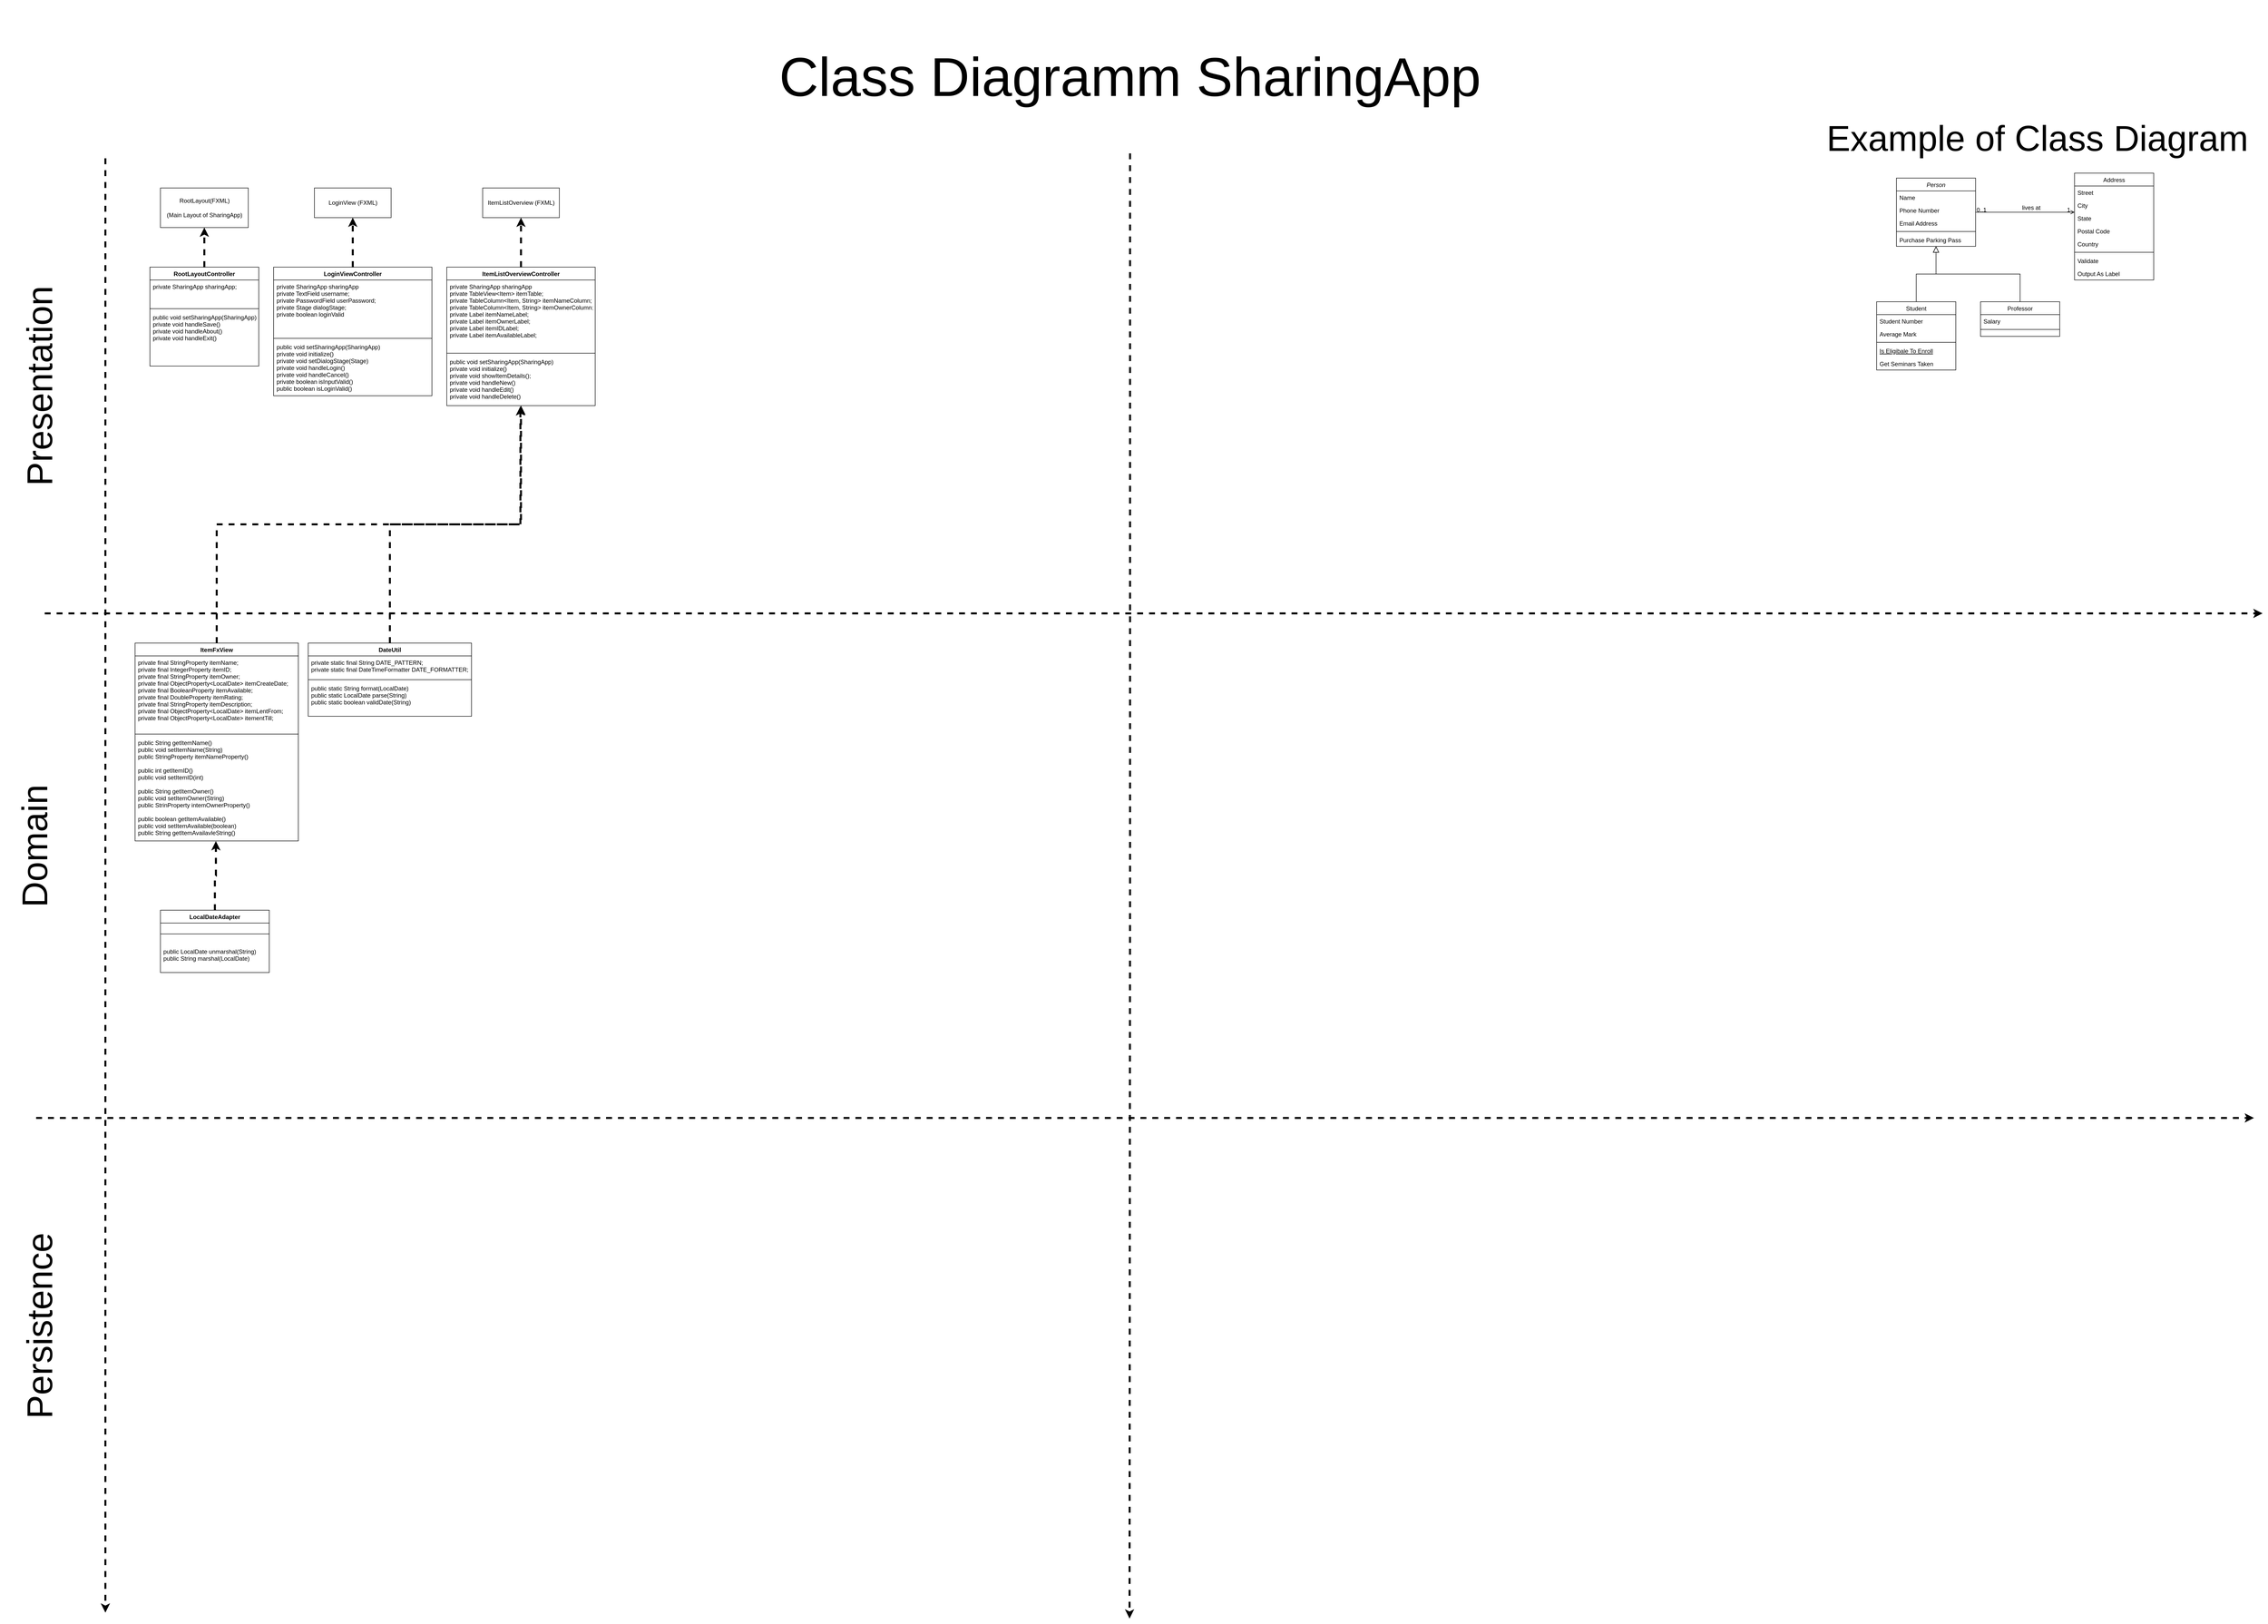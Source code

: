 <mxfile version="13.10.9" type="github">
  <diagram id="C5RBs43oDa-KdzZeNtuy" name="Page-1">
    <mxGraphModel dx="2031" dy="1261" grid="1" gridSize="10" guides="1" tooltips="1" connect="1" arrows="1" fold="1" page="1" pageScale="1" pageWidth="4681" pageHeight="3300" math="0" shadow="0">
      <root>
        <mxCell id="WIyWlLk6GJQsqaUBKTNV-0" />
        <mxCell id="WIyWlLk6GJQsqaUBKTNV-1" parent="WIyWlLk6GJQsqaUBKTNV-0" />
        <mxCell id="zkfFHV4jXpPFQw0GAbJ--0" value="Person" style="swimlane;fontStyle=2;align=center;verticalAlign=top;childLayout=stackLayout;horizontal=1;startSize=26;horizontalStack=0;resizeParent=1;resizeLast=0;collapsible=1;marginBottom=0;rounded=0;shadow=0;strokeWidth=1;" parent="WIyWlLk6GJQsqaUBKTNV-1" vertex="1">
          <mxGeometry x="3890" y="360" width="160" height="138" as="geometry">
            <mxRectangle x="230" y="140" width="160" height="26" as="alternateBounds" />
          </mxGeometry>
        </mxCell>
        <mxCell id="zkfFHV4jXpPFQw0GAbJ--1" value="Name" style="text;align=left;verticalAlign=top;spacingLeft=4;spacingRight=4;overflow=hidden;rotatable=0;points=[[0,0.5],[1,0.5]];portConstraint=eastwest;" parent="zkfFHV4jXpPFQw0GAbJ--0" vertex="1">
          <mxGeometry y="26" width="160" height="26" as="geometry" />
        </mxCell>
        <mxCell id="zkfFHV4jXpPFQw0GAbJ--2" value="Phone Number" style="text;align=left;verticalAlign=top;spacingLeft=4;spacingRight=4;overflow=hidden;rotatable=0;points=[[0,0.5],[1,0.5]];portConstraint=eastwest;rounded=0;shadow=0;html=0;" parent="zkfFHV4jXpPFQw0GAbJ--0" vertex="1">
          <mxGeometry y="52" width="160" height="26" as="geometry" />
        </mxCell>
        <mxCell id="zkfFHV4jXpPFQw0GAbJ--3" value="Email Address" style="text;align=left;verticalAlign=top;spacingLeft=4;spacingRight=4;overflow=hidden;rotatable=0;points=[[0,0.5],[1,0.5]];portConstraint=eastwest;rounded=0;shadow=0;html=0;" parent="zkfFHV4jXpPFQw0GAbJ--0" vertex="1">
          <mxGeometry y="78" width="160" height="26" as="geometry" />
        </mxCell>
        <mxCell id="zkfFHV4jXpPFQw0GAbJ--4" value="" style="line;html=1;strokeWidth=1;align=left;verticalAlign=middle;spacingTop=-1;spacingLeft=3;spacingRight=3;rotatable=0;labelPosition=right;points=[];portConstraint=eastwest;" parent="zkfFHV4jXpPFQw0GAbJ--0" vertex="1">
          <mxGeometry y="104" width="160" height="8" as="geometry" />
        </mxCell>
        <mxCell id="zkfFHV4jXpPFQw0GAbJ--5" value="Purchase Parking Pass" style="text;align=left;verticalAlign=top;spacingLeft=4;spacingRight=4;overflow=hidden;rotatable=0;points=[[0,0.5],[1,0.5]];portConstraint=eastwest;" parent="zkfFHV4jXpPFQw0GAbJ--0" vertex="1">
          <mxGeometry y="112" width="160" height="26" as="geometry" />
        </mxCell>
        <mxCell id="zkfFHV4jXpPFQw0GAbJ--6" value="Student" style="swimlane;fontStyle=0;align=center;verticalAlign=top;childLayout=stackLayout;horizontal=1;startSize=26;horizontalStack=0;resizeParent=1;resizeLast=0;collapsible=1;marginBottom=0;rounded=0;shadow=0;strokeWidth=1;" parent="WIyWlLk6GJQsqaUBKTNV-1" vertex="1">
          <mxGeometry x="3850" y="610" width="160" height="138" as="geometry">
            <mxRectangle x="130" y="380" width="160" height="26" as="alternateBounds" />
          </mxGeometry>
        </mxCell>
        <mxCell id="zkfFHV4jXpPFQw0GAbJ--7" value="Student Number" style="text;align=left;verticalAlign=top;spacingLeft=4;spacingRight=4;overflow=hidden;rotatable=0;points=[[0,0.5],[1,0.5]];portConstraint=eastwest;" parent="zkfFHV4jXpPFQw0GAbJ--6" vertex="1">
          <mxGeometry y="26" width="160" height="26" as="geometry" />
        </mxCell>
        <mxCell id="zkfFHV4jXpPFQw0GAbJ--8" value="Average Mark" style="text;align=left;verticalAlign=top;spacingLeft=4;spacingRight=4;overflow=hidden;rotatable=0;points=[[0,0.5],[1,0.5]];portConstraint=eastwest;rounded=0;shadow=0;html=0;" parent="zkfFHV4jXpPFQw0GAbJ--6" vertex="1">
          <mxGeometry y="52" width="160" height="26" as="geometry" />
        </mxCell>
        <mxCell id="zkfFHV4jXpPFQw0GAbJ--9" value="" style="line;html=1;strokeWidth=1;align=left;verticalAlign=middle;spacingTop=-1;spacingLeft=3;spacingRight=3;rotatable=0;labelPosition=right;points=[];portConstraint=eastwest;" parent="zkfFHV4jXpPFQw0GAbJ--6" vertex="1">
          <mxGeometry y="78" width="160" height="8" as="geometry" />
        </mxCell>
        <mxCell id="zkfFHV4jXpPFQw0GAbJ--10" value="Is Eligibale To Enroll" style="text;align=left;verticalAlign=top;spacingLeft=4;spacingRight=4;overflow=hidden;rotatable=0;points=[[0,0.5],[1,0.5]];portConstraint=eastwest;fontStyle=4" parent="zkfFHV4jXpPFQw0GAbJ--6" vertex="1">
          <mxGeometry y="86" width="160" height="26" as="geometry" />
        </mxCell>
        <mxCell id="zkfFHV4jXpPFQw0GAbJ--11" value="Get Seminars Taken" style="text;align=left;verticalAlign=top;spacingLeft=4;spacingRight=4;overflow=hidden;rotatable=0;points=[[0,0.5],[1,0.5]];portConstraint=eastwest;" parent="zkfFHV4jXpPFQw0GAbJ--6" vertex="1">
          <mxGeometry y="112" width="160" height="26" as="geometry" />
        </mxCell>
        <mxCell id="zkfFHV4jXpPFQw0GAbJ--12" value="" style="endArrow=block;endSize=10;endFill=0;shadow=0;strokeWidth=1;rounded=0;edgeStyle=elbowEdgeStyle;elbow=vertical;" parent="WIyWlLk6GJQsqaUBKTNV-1" source="zkfFHV4jXpPFQw0GAbJ--6" target="zkfFHV4jXpPFQw0GAbJ--0" edge="1">
          <mxGeometry width="160" relative="1" as="geometry">
            <mxPoint x="2340" y="153" as="sourcePoint" />
            <mxPoint x="2340" y="153" as="targetPoint" />
          </mxGeometry>
        </mxCell>
        <mxCell id="zkfFHV4jXpPFQw0GAbJ--13" value="Professor" style="swimlane;fontStyle=0;align=center;verticalAlign=top;childLayout=stackLayout;horizontal=1;startSize=26;horizontalStack=0;resizeParent=1;resizeLast=0;collapsible=1;marginBottom=0;rounded=0;shadow=0;strokeWidth=1;" parent="WIyWlLk6GJQsqaUBKTNV-1" vertex="1">
          <mxGeometry x="4060" y="610" width="160" height="70" as="geometry">
            <mxRectangle x="340" y="380" width="170" height="26" as="alternateBounds" />
          </mxGeometry>
        </mxCell>
        <mxCell id="zkfFHV4jXpPFQw0GAbJ--14" value="Salary" style="text;align=left;verticalAlign=top;spacingLeft=4;spacingRight=4;overflow=hidden;rotatable=0;points=[[0,0.5],[1,0.5]];portConstraint=eastwest;" parent="zkfFHV4jXpPFQw0GAbJ--13" vertex="1">
          <mxGeometry y="26" width="160" height="26" as="geometry" />
        </mxCell>
        <mxCell id="zkfFHV4jXpPFQw0GAbJ--15" value="" style="line;html=1;strokeWidth=1;align=left;verticalAlign=middle;spacingTop=-1;spacingLeft=3;spacingRight=3;rotatable=0;labelPosition=right;points=[];portConstraint=eastwest;" parent="zkfFHV4jXpPFQw0GAbJ--13" vertex="1">
          <mxGeometry y="52" width="160" height="8" as="geometry" />
        </mxCell>
        <mxCell id="zkfFHV4jXpPFQw0GAbJ--16" value="" style="endArrow=block;endSize=10;endFill=0;shadow=0;strokeWidth=1;rounded=0;edgeStyle=elbowEdgeStyle;elbow=vertical;" parent="WIyWlLk6GJQsqaUBKTNV-1" source="zkfFHV4jXpPFQw0GAbJ--13" target="zkfFHV4jXpPFQw0GAbJ--0" edge="1">
          <mxGeometry width="160" relative="1" as="geometry">
            <mxPoint x="2350" y="323" as="sourcePoint" />
            <mxPoint x="2450" y="221" as="targetPoint" />
          </mxGeometry>
        </mxCell>
        <mxCell id="zkfFHV4jXpPFQw0GAbJ--17" value="Address" style="swimlane;fontStyle=0;align=center;verticalAlign=top;childLayout=stackLayout;horizontal=1;startSize=26;horizontalStack=0;resizeParent=1;resizeLast=0;collapsible=1;marginBottom=0;rounded=0;shadow=0;strokeWidth=1;" parent="WIyWlLk6GJQsqaUBKTNV-1" vertex="1">
          <mxGeometry x="4250" y="350" width="160" height="216" as="geometry">
            <mxRectangle x="550" y="140" width="160" height="26" as="alternateBounds" />
          </mxGeometry>
        </mxCell>
        <mxCell id="zkfFHV4jXpPFQw0GAbJ--18" value="Street" style="text;align=left;verticalAlign=top;spacingLeft=4;spacingRight=4;overflow=hidden;rotatable=0;points=[[0,0.5],[1,0.5]];portConstraint=eastwest;" parent="zkfFHV4jXpPFQw0GAbJ--17" vertex="1">
          <mxGeometry y="26" width="160" height="26" as="geometry" />
        </mxCell>
        <mxCell id="zkfFHV4jXpPFQw0GAbJ--19" value="City" style="text;align=left;verticalAlign=top;spacingLeft=4;spacingRight=4;overflow=hidden;rotatable=0;points=[[0,0.5],[1,0.5]];portConstraint=eastwest;rounded=0;shadow=0;html=0;" parent="zkfFHV4jXpPFQw0GAbJ--17" vertex="1">
          <mxGeometry y="52" width="160" height="26" as="geometry" />
        </mxCell>
        <mxCell id="zkfFHV4jXpPFQw0GAbJ--20" value="State" style="text;align=left;verticalAlign=top;spacingLeft=4;spacingRight=4;overflow=hidden;rotatable=0;points=[[0,0.5],[1,0.5]];portConstraint=eastwest;rounded=0;shadow=0;html=0;" parent="zkfFHV4jXpPFQw0GAbJ--17" vertex="1">
          <mxGeometry y="78" width="160" height="26" as="geometry" />
        </mxCell>
        <mxCell id="zkfFHV4jXpPFQw0GAbJ--21" value="Postal Code" style="text;align=left;verticalAlign=top;spacingLeft=4;spacingRight=4;overflow=hidden;rotatable=0;points=[[0,0.5],[1,0.5]];portConstraint=eastwest;rounded=0;shadow=0;html=0;" parent="zkfFHV4jXpPFQw0GAbJ--17" vertex="1">
          <mxGeometry y="104" width="160" height="26" as="geometry" />
        </mxCell>
        <mxCell id="zkfFHV4jXpPFQw0GAbJ--22" value="Country" style="text;align=left;verticalAlign=top;spacingLeft=4;spacingRight=4;overflow=hidden;rotatable=0;points=[[0,0.5],[1,0.5]];portConstraint=eastwest;rounded=0;shadow=0;html=0;" parent="zkfFHV4jXpPFQw0GAbJ--17" vertex="1">
          <mxGeometry y="130" width="160" height="26" as="geometry" />
        </mxCell>
        <mxCell id="zkfFHV4jXpPFQw0GAbJ--23" value="" style="line;html=1;strokeWidth=1;align=left;verticalAlign=middle;spacingTop=-1;spacingLeft=3;spacingRight=3;rotatable=0;labelPosition=right;points=[];portConstraint=eastwest;" parent="zkfFHV4jXpPFQw0GAbJ--17" vertex="1">
          <mxGeometry y="156" width="160" height="8" as="geometry" />
        </mxCell>
        <mxCell id="zkfFHV4jXpPFQw0GAbJ--24" value="Validate" style="text;align=left;verticalAlign=top;spacingLeft=4;spacingRight=4;overflow=hidden;rotatable=0;points=[[0,0.5],[1,0.5]];portConstraint=eastwest;" parent="zkfFHV4jXpPFQw0GAbJ--17" vertex="1">
          <mxGeometry y="164" width="160" height="26" as="geometry" />
        </mxCell>
        <mxCell id="zkfFHV4jXpPFQw0GAbJ--25" value="Output As Label" style="text;align=left;verticalAlign=top;spacingLeft=4;spacingRight=4;overflow=hidden;rotatable=0;points=[[0,0.5],[1,0.5]];portConstraint=eastwest;" parent="zkfFHV4jXpPFQw0GAbJ--17" vertex="1">
          <mxGeometry y="190" width="160" height="26" as="geometry" />
        </mxCell>
        <mxCell id="zkfFHV4jXpPFQw0GAbJ--26" value="" style="endArrow=open;shadow=0;strokeWidth=1;rounded=0;endFill=1;edgeStyle=elbowEdgeStyle;elbow=vertical;" parent="WIyWlLk6GJQsqaUBKTNV-1" source="zkfFHV4jXpPFQw0GAbJ--0" target="zkfFHV4jXpPFQw0GAbJ--17" edge="1">
          <mxGeometry x="0.5" y="41" relative="1" as="geometry">
            <mxPoint x="2520" y="142" as="sourcePoint" />
            <mxPoint x="2680" y="142" as="targetPoint" />
            <mxPoint x="-40" y="32" as="offset" />
          </mxGeometry>
        </mxCell>
        <mxCell id="zkfFHV4jXpPFQw0GAbJ--27" value="0..1" style="resizable=0;align=left;verticalAlign=bottom;labelBackgroundColor=none;fontSize=12;" parent="zkfFHV4jXpPFQw0GAbJ--26" connectable="0" vertex="1">
          <mxGeometry x="-1" relative="1" as="geometry">
            <mxPoint y="4" as="offset" />
          </mxGeometry>
        </mxCell>
        <mxCell id="zkfFHV4jXpPFQw0GAbJ--28" value="1" style="resizable=0;align=right;verticalAlign=bottom;labelBackgroundColor=none;fontSize=12;" parent="zkfFHV4jXpPFQw0GAbJ--26" connectable="0" vertex="1">
          <mxGeometry x="1" relative="1" as="geometry">
            <mxPoint x="-7" y="4" as="offset" />
          </mxGeometry>
        </mxCell>
        <mxCell id="zkfFHV4jXpPFQw0GAbJ--29" value="lives at" style="text;html=1;resizable=0;points=[];;align=center;verticalAlign=middle;labelBackgroundColor=none;rounded=0;shadow=0;strokeWidth=1;fontSize=12;" parent="zkfFHV4jXpPFQw0GAbJ--26" vertex="1" connectable="0">
          <mxGeometry x="0.5" y="49" relative="1" as="geometry">
            <mxPoint x="-38" y="40" as="offset" />
          </mxGeometry>
        </mxCell>
        <mxCell id="n5gccMW1pTss9SRz3Ln8-4" style="edgeStyle=orthogonalEdgeStyle;rounded=0;orthogonalLoop=1;jettySize=auto;html=1;exitX=0.5;exitY=1;exitDx=0;exitDy=0;dashed=1;strokeWidth=4;" parent="WIyWlLk6GJQsqaUBKTNV-1" source="n5gccMW1pTss9SRz3Ln8-2" edge="1">
          <mxGeometry relative="1" as="geometry">
            <mxPoint x="2340" y="3272" as="targetPoint" />
          </mxGeometry>
        </mxCell>
        <mxCell id="n5gccMW1pTss9SRz3Ln8-2" value="&lt;font style=&quot;font-size: 110px&quot;&gt;Class Diagramm SharingApp&lt;/font&gt;" style="text;html=1;strokeColor=none;fillColor=none;align=center;verticalAlign=middle;whiteSpace=wrap;rounded=0;" parent="WIyWlLk6GJQsqaUBKTNV-1" vertex="1">
          <mxGeometry x="1531" width="1620" height="310" as="geometry" />
        </mxCell>
        <mxCell id="n5gccMW1pTss9SRz3Ln8-5" style="edgeStyle=orthogonalEdgeStyle;rounded=0;orthogonalLoop=1;jettySize=auto;html=1;dashed=1;strokeWidth=4;" parent="WIyWlLk6GJQsqaUBKTNV-1" edge="1">
          <mxGeometry relative="1" as="geometry">
            <mxPoint x="270" y="3260" as="targetPoint" />
            <mxPoint x="270" y="320" as="sourcePoint" />
          </mxGeometry>
        </mxCell>
        <mxCell id="n5gccMW1pTss9SRz3Ln8-6" value="&lt;div style=&quot;font-size: 72px&quot;&gt;&lt;font style=&quot;font-size: 72px&quot;&gt;Presentation&lt;/font&gt;&lt;/div&gt;" style="text;html=1;strokeColor=none;fillColor=none;align=center;verticalAlign=middle;whiteSpace=wrap;rounded=0;rotation=-90;" parent="WIyWlLk6GJQsqaUBKTNV-1" vertex="1">
          <mxGeometry x="-190" y="710" width="655" height="140" as="geometry" />
        </mxCell>
        <mxCell id="n5gccMW1pTss9SRz3Ln8-7" value="&lt;font style=&quot;font-size: 72px&quot;&gt;Domain&lt;/font&gt;" style="text;html=1;strokeColor=none;fillColor=none;align=center;verticalAlign=middle;whiteSpace=wrap;rounded=0;rotation=-90;" parent="WIyWlLk6GJQsqaUBKTNV-1" vertex="1">
          <mxGeometry x="-200" y="1640" width="655" height="140" as="geometry" />
        </mxCell>
        <mxCell id="n5gccMW1pTss9SRz3Ln8-8" value="&lt;font style=&quot;font-size: 72px&quot;&gt;Persistence&lt;/font&gt;" style="text;html=1;strokeColor=none;fillColor=none;align=center;verticalAlign=middle;whiteSpace=wrap;rounded=0;rotation=-90;" parent="WIyWlLk6GJQsqaUBKTNV-1" vertex="1">
          <mxGeometry x="-190" y="2610" width="655" height="140" as="geometry" />
        </mxCell>
        <mxCell id="n5gccMW1pTss9SRz3Ln8-10" style="edgeStyle=orthogonalEdgeStyle;rounded=0;orthogonalLoop=1;jettySize=auto;html=1;exitX=0.5;exitY=1;exitDx=0;exitDy=0;dashed=1;strokeWidth=4;" parent="WIyWlLk6GJQsqaUBKTNV-1" edge="1">
          <mxGeometry relative="1" as="geometry">
            <mxPoint x="4630" y="1240" as="targetPoint" />
            <mxPoint x="147.4" y="1240" as="sourcePoint" />
          </mxGeometry>
        </mxCell>
        <mxCell id="n5gccMW1pTss9SRz3Ln8-11" style="edgeStyle=orthogonalEdgeStyle;rounded=0;orthogonalLoop=1;jettySize=auto;html=1;exitX=0.5;exitY=1;exitDx=0;exitDy=0;dashed=1;strokeWidth=4;" parent="WIyWlLk6GJQsqaUBKTNV-1" edge="1">
          <mxGeometry relative="1" as="geometry">
            <mxPoint x="4612.6" y="2260" as="targetPoint" />
            <mxPoint x="130.0" y="2260" as="sourcePoint" />
          </mxGeometry>
        </mxCell>
        <mxCell id="n5gccMW1pTss9SRz3Ln8-21" style="edgeStyle=orthogonalEdgeStyle;rounded=0;orthogonalLoop=1;jettySize=auto;html=1;entryX=0.5;entryY=1;entryDx=0;entryDy=0;dashed=1;strokeWidth=4;" parent="WIyWlLk6GJQsqaUBKTNV-1" source="n5gccMW1pTss9SRz3Ln8-16" target="n5gccMW1pTss9SRz3Ln8-20" edge="1">
          <mxGeometry relative="1" as="geometry" />
        </mxCell>
        <mxCell id="n5gccMW1pTss9SRz3Ln8-16" value="LoginViewController" style="swimlane;fontStyle=1;align=center;verticalAlign=top;childLayout=stackLayout;horizontal=1;startSize=26;horizontalStack=0;resizeParent=1;resizeParentMax=0;resizeLast=0;collapsible=1;marginBottom=0;" parent="WIyWlLk6GJQsqaUBKTNV-1" vertex="1">
          <mxGeometry x="610" y="540" width="320" height="260" as="geometry" />
        </mxCell>
        <mxCell id="n5gccMW1pTss9SRz3Ln8-17" value="private SharingApp sharingApp&#xa;private TextField username;&#xa;private PasswordField userPassword;&#xa;private Stage dialogStage;&#xa;private boolean loginValid&#xa;" style="text;strokeColor=none;fillColor=none;align=left;verticalAlign=top;spacingLeft=4;spacingRight=4;overflow=hidden;rotatable=0;points=[[0,0.5],[1,0.5]];portConstraint=eastwest;" parent="n5gccMW1pTss9SRz3Ln8-16" vertex="1">
          <mxGeometry y="26" width="320" height="114" as="geometry" />
        </mxCell>
        <mxCell id="n5gccMW1pTss9SRz3Ln8-18" value="" style="line;strokeWidth=1;fillColor=none;align=left;verticalAlign=middle;spacingTop=-1;spacingLeft=3;spacingRight=3;rotatable=0;labelPosition=right;points=[];portConstraint=eastwest;" parent="n5gccMW1pTss9SRz3Ln8-16" vertex="1">
          <mxGeometry y="140" width="320" height="8" as="geometry" />
        </mxCell>
        <mxCell id="n5gccMW1pTss9SRz3Ln8-19" value="public void setSharingApp(SharingApp)&#xa;private void initialize()&#xa;private void setDialogStage(Stage)&#xa;private void handleLogin()&#xa;private void handleCancel()&#xa;private boolean isInputValid()&#xa;public boolean isLoginValid()&#xa;" style="text;strokeColor=none;fillColor=none;align=left;verticalAlign=top;spacingLeft=4;spacingRight=4;overflow=hidden;rotatable=0;points=[[0,0.5],[1,0.5]];portConstraint=eastwest;" parent="n5gccMW1pTss9SRz3Ln8-16" vertex="1">
          <mxGeometry y="148" width="320" height="112" as="geometry" />
        </mxCell>
        <mxCell id="n5gccMW1pTss9SRz3Ln8-20" value="LoginView (FXML)" style="html=1;" parent="WIyWlLk6GJQsqaUBKTNV-1" vertex="1">
          <mxGeometry x="692.5" y="380" width="155" height="60" as="geometry" />
        </mxCell>
        <mxCell id="n5gccMW1pTss9SRz3Ln8-27" style="edgeStyle=orthogonalEdgeStyle;rounded=0;orthogonalLoop=1;jettySize=auto;html=1;entryX=0.5;entryY=1;entryDx=0;entryDy=0;dashed=1;strokeWidth=4;" parent="WIyWlLk6GJQsqaUBKTNV-1" source="n5gccMW1pTss9SRz3Ln8-22" target="n5gccMW1pTss9SRz3Ln8-26" edge="1">
          <mxGeometry relative="1" as="geometry" />
        </mxCell>
        <mxCell id="n5gccMW1pTss9SRz3Ln8-22" value="RootLayoutController" style="swimlane;fontStyle=1;align=center;verticalAlign=top;childLayout=stackLayout;horizontal=1;startSize=26;horizontalStack=0;resizeParent=1;resizeParentMax=0;resizeLast=0;collapsible=1;marginBottom=0;" parent="WIyWlLk6GJQsqaUBKTNV-1" vertex="1">
          <mxGeometry x="360" y="540" width="220" height="200" as="geometry" />
        </mxCell>
        <mxCell id="n5gccMW1pTss9SRz3Ln8-23" value="private SharingApp sharingApp;" style="text;strokeColor=none;fillColor=none;align=left;verticalAlign=top;spacingLeft=4;spacingRight=4;overflow=hidden;rotatable=0;points=[[0,0.5],[1,0.5]];portConstraint=eastwest;" parent="n5gccMW1pTss9SRz3Ln8-22" vertex="1">
          <mxGeometry y="26" width="220" height="54" as="geometry" />
        </mxCell>
        <mxCell id="n5gccMW1pTss9SRz3Ln8-24" value="" style="line;strokeWidth=1;fillColor=none;align=left;verticalAlign=middle;spacingTop=-1;spacingLeft=3;spacingRight=3;rotatable=0;labelPosition=right;points=[];portConstraint=eastwest;" parent="n5gccMW1pTss9SRz3Ln8-22" vertex="1">
          <mxGeometry y="80" width="220" height="8" as="geometry" />
        </mxCell>
        <mxCell id="n5gccMW1pTss9SRz3Ln8-25" value="public void setSharingApp(SharingApp)&#xa;private void handleSave()&#xa;private void handleAbout()&#xa;private void handleExit()&#xa;" style="text;strokeColor=none;fillColor=none;align=left;verticalAlign=top;spacingLeft=4;spacingRight=4;overflow=hidden;rotatable=0;points=[[0,0.5],[1,0.5]];portConstraint=eastwest;" parent="n5gccMW1pTss9SRz3Ln8-22" vertex="1">
          <mxGeometry y="88" width="220" height="112" as="geometry" />
        </mxCell>
        <mxCell id="n5gccMW1pTss9SRz3Ln8-26" value="&lt;div&gt;RootLayout(FXML)&lt;/div&gt;&lt;div&gt;&lt;br&gt;&lt;/div&gt;(Main Layout of SharingApp)" style="html=1;" parent="WIyWlLk6GJQsqaUBKTNV-1" vertex="1">
          <mxGeometry x="381.25" y="380" width="177.5" height="80" as="geometry" />
        </mxCell>
        <mxCell id="n5gccMW1pTss9SRz3Ln8-28" value="&lt;font style=&quot;font-size: 72px&quot;&gt;Example of Class Diagram&lt;/font&gt;" style="text;html=1;strokeColor=none;fillColor=none;align=center;verticalAlign=middle;whiteSpace=wrap;rounded=0;" parent="WIyWlLk6GJQsqaUBKTNV-1" vertex="1">
          <mxGeometry x="3740" y="270" width="870" height="20" as="geometry" />
        </mxCell>
        <mxCell id="NbHTNahy-XvnpAPskr0h-0" value="ItemListOverview (FXML)" style="html=1;" parent="WIyWlLk6GJQsqaUBKTNV-1" vertex="1">
          <mxGeometry x="1032.5" y="380" width="155" height="60" as="geometry" />
        </mxCell>
        <mxCell id="NbHTNahy-XvnpAPskr0h-7" style="edgeStyle=orthogonalEdgeStyle;rounded=0;orthogonalLoop=1;jettySize=auto;html=1;entryX=0.5;entryY=1;entryDx=0;entryDy=0;dashed=1;strokeWidth=4;" parent="WIyWlLk6GJQsqaUBKTNV-1" source="NbHTNahy-XvnpAPskr0h-1" target="NbHTNahy-XvnpAPskr0h-0" edge="1">
          <mxGeometry relative="1" as="geometry" />
        </mxCell>
        <mxCell id="NbHTNahy-XvnpAPskr0h-1" value="ItemListOverviewController" style="swimlane;fontStyle=1;align=center;verticalAlign=top;childLayout=stackLayout;horizontal=1;startSize=26;horizontalStack=0;resizeParent=1;resizeParentMax=0;resizeLast=0;collapsible=1;marginBottom=0;" parent="WIyWlLk6GJQsqaUBKTNV-1" vertex="1">
          <mxGeometry x="960" y="540" width="300" height="280" as="geometry" />
        </mxCell>
        <mxCell id="NbHTNahy-XvnpAPskr0h-2" value="private SharingApp sharingApp&#xa;private TableView&lt;Item&gt; itemTable;&#xa;private TableColumn&lt;Item, String&gt; itemNameColumn;&#xa;private TableColumn&lt;Item, String&gt; itemOwnerColumn;&#xa;private Label itemNameLabel;&#xa;private Label itemOwnerLabel;&#xa;private Label itemIDLabel;&#xa;private Label itemAvailableLabel;&#xa;" style="text;strokeColor=none;fillColor=none;align=left;verticalAlign=top;spacingLeft=4;spacingRight=4;overflow=hidden;rotatable=0;points=[[0,0.5],[1,0.5]];portConstraint=eastwest;" parent="NbHTNahy-XvnpAPskr0h-1" vertex="1">
          <mxGeometry y="26" width="300" height="144" as="geometry" />
        </mxCell>
        <mxCell id="NbHTNahy-XvnpAPskr0h-3" value="" style="line;strokeWidth=1;fillColor=none;align=left;verticalAlign=middle;spacingTop=-1;spacingLeft=3;spacingRight=3;rotatable=0;labelPosition=right;points=[];portConstraint=eastwest;" parent="NbHTNahy-XvnpAPskr0h-1" vertex="1">
          <mxGeometry y="170" width="300" height="8" as="geometry" />
        </mxCell>
        <mxCell id="NbHTNahy-XvnpAPskr0h-4" value="public void setSharingApp(SharingApp)&#xa;private void initialize()&#xa;private void showItemDetails();&#xa;private void handleNew()&#xa;private void handleEdit()&#xa;private void handleDelete()&#xa;" style="text;strokeColor=none;fillColor=none;align=left;verticalAlign=top;spacingLeft=4;spacingRight=4;overflow=hidden;rotatable=0;points=[[0,0.5],[1,0.5]];portConstraint=eastwest;" parent="NbHTNahy-XvnpAPskr0h-1" vertex="1">
          <mxGeometry y="178" width="300" height="102" as="geometry" />
        </mxCell>
        <mxCell id="NbHTNahy-XvnpAPskr0h-13" style="edgeStyle=orthogonalEdgeStyle;rounded=0;orthogonalLoop=1;jettySize=auto;html=1;entryX=0.5;entryY=1;entryDx=0;entryDy=0;entryPerimeter=0;dashed=1;strokeColor=#000000;strokeWidth=4;" parent="WIyWlLk6GJQsqaUBKTNV-1" source="NbHTNahy-XvnpAPskr0h-8" target="NbHTNahy-XvnpAPskr0h-4" edge="1">
          <mxGeometry relative="1" as="geometry" />
        </mxCell>
        <mxCell id="NbHTNahy-XvnpAPskr0h-8" value="ItemFxView" style="swimlane;fontStyle=1;align=center;verticalAlign=top;childLayout=stackLayout;horizontal=1;startSize=26;horizontalStack=0;resizeParent=1;resizeParentMax=0;resizeLast=0;collapsible=1;marginBottom=0;" parent="WIyWlLk6GJQsqaUBKTNV-1" vertex="1">
          <mxGeometry x="330" y="1300" width="330" height="400" as="geometry" />
        </mxCell>
        <mxCell id="NbHTNahy-XvnpAPskr0h-9" value="private final StringProperty itemName;&#xa;private final IntegerProperty itemID;&#xa;private final StringProperty itemOwner;&#xa;private final ObjectProperty&lt;LocalDate&gt; itemCreateDate;&#xa;private final BooleanProperty itemAvailable;&#xa;private final DoubleProperty itemRating;&#xa;private final StringProperty itemDescription;&#xa;private final ObjectProperty&lt;LocalDate&gt; itemLentFrom;&#xa;private final ObjectProperty&lt;LocalDate&gt; itementTill;&#xa;&#xa;&#xa;" style="text;strokeColor=none;fillColor=none;align=left;verticalAlign=top;spacingLeft=4;spacingRight=4;overflow=hidden;rotatable=0;points=[[0,0.5],[1,0.5]];portConstraint=eastwest;" parent="NbHTNahy-XvnpAPskr0h-8" vertex="1">
          <mxGeometry y="26" width="330" height="154" as="geometry" />
        </mxCell>
        <mxCell id="NbHTNahy-XvnpAPskr0h-10" value="" style="line;strokeWidth=1;fillColor=none;align=left;verticalAlign=middle;spacingTop=-1;spacingLeft=3;spacingRight=3;rotatable=0;labelPosition=right;points=[];portConstraint=eastwest;" parent="NbHTNahy-XvnpAPskr0h-8" vertex="1">
          <mxGeometry y="180" width="330" height="8" as="geometry" />
        </mxCell>
        <mxCell id="NbHTNahy-XvnpAPskr0h-11" value="public String getItemName()&#xa;public void setItemName(String)&#xa;public StringProperty itemNameProperty()&#xa;&#xa;public int getItemID()&#xa;public void setItemID(int)&#xa;&#xa;public String getItemOwner()&#xa;public void setItemOwner(String)&#xa;public StrinProperty intemOwnerProperty()&#xa;&#xa;public boolean getItemAvailable()&#xa;public void setItemAvailable(boolean)&#xa;public String getItemAvailavleString()&#xa;" style="text;strokeColor=none;fillColor=none;align=left;verticalAlign=top;spacingLeft=4;spacingRight=4;overflow=hidden;rotatable=0;points=[[0,0.5],[1,0.5]];portConstraint=eastwest;" parent="NbHTNahy-XvnpAPskr0h-8" vertex="1">
          <mxGeometry y="188" width="330" height="212" as="geometry" />
        </mxCell>
        <mxCell id="7Ww949HbS-oUmsPyWldI-4" style="edgeStyle=orthogonalEdgeStyle;rounded=0;orthogonalLoop=1;jettySize=auto;html=1;entryX=0.495;entryY=1.002;entryDx=0;entryDy=0;entryPerimeter=0;strokeWidth=4;dashed=1;" edge="1" parent="WIyWlLk6GJQsqaUBKTNV-1" source="7Ww949HbS-oUmsPyWldI-0" target="NbHTNahy-XvnpAPskr0h-11">
          <mxGeometry relative="1" as="geometry" />
        </mxCell>
        <mxCell id="7Ww949HbS-oUmsPyWldI-0" value="LocalDateAdapter" style="swimlane;fontStyle=1;align=center;verticalAlign=top;childLayout=stackLayout;horizontal=1;startSize=26;horizontalStack=0;resizeParent=1;resizeParentMax=0;resizeLast=0;collapsible=1;marginBottom=0;" vertex="1" parent="WIyWlLk6GJQsqaUBKTNV-1">
          <mxGeometry x="381.25" y="1840" width="220" height="126" as="geometry" />
        </mxCell>
        <mxCell id="7Ww949HbS-oUmsPyWldI-2" value="" style="line;strokeWidth=1;fillColor=none;align=left;verticalAlign=middle;spacingTop=-1;spacingLeft=3;spacingRight=3;rotatable=0;labelPosition=right;points=[];portConstraint=eastwest;" vertex="1" parent="7Ww949HbS-oUmsPyWldI-0">
          <mxGeometry y="26" width="220" height="44" as="geometry" />
        </mxCell>
        <mxCell id="7Ww949HbS-oUmsPyWldI-3" value="public LocalDate unmarshal(String)&#xa;public String marshal(LocalDate)&#xa;" style="text;strokeColor=none;fillColor=none;align=left;verticalAlign=top;spacingLeft=4;spacingRight=4;overflow=hidden;rotatable=0;points=[[0,0.5],[1,0.5]];portConstraint=eastwest;" vertex="1" parent="7Ww949HbS-oUmsPyWldI-0">
          <mxGeometry y="70" width="220" height="56" as="geometry" />
        </mxCell>
        <mxCell id="7Ww949HbS-oUmsPyWldI-9" style="edgeStyle=orthogonalEdgeStyle;rounded=0;orthogonalLoop=1;jettySize=auto;html=1;dashed=1;strokeWidth=4;exitX=0.5;exitY=0;exitDx=0;exitDy=0;entryX=0.496;entryY=1.014;entryDx=0;entryDy=0;entryPerimeter=0;" edge="1" parent="WIyWlLk6GJQsqaUBKTNV-1" source="7Ww949HbS-oUmsPyWldI-5" target="NbHTNahy-XvnpAPskr0h-4">
          <mxGeometry relative="1" as="geometry">
            <mxPoint x="1111" y="850" as="targetPoint" />
            <Array as="points">
              <mxPoint x="845" y="1060" />
              <mxPoint x="1109" y="1060" />
            </Array>
          </mxGeometry>
        </mxCell>
        <mxCell id="7Ww949HbS-oUmsPyWldI-5" value="DateUtil" style="swimlane;fontStyle=1;align=center;verticalAlign=top;childLayout=stackLayout;horizontal=1;startSize=26;horizontalStack=0;resizeParent=1;resizeParentMax=0;resizeLast=0;collapsible=1;marginBottom=0;" vertex="1" parent="WIyWlLk6GJQsqaUBKTNV-1">
          <mxGeometry x="680" y="1300" width="330" height="148" as="geometry" />
        </mxCell>
        <mxCell id="7Ww949HbS-oUmsPyWldI-6" value="private static final String DATE_PATTERN;&#xa;private static final DateTimeFormatter DATE_FORMATTER;&#xa;&#xa;" style="text;strokeColor=none;fillColor=none;align=left;verticalAlign=top;spacingLeft=4;spacingRight=4;overflow=hidden;rotatable=0;points=[[0,0.5],[1,0.5]];portConstraint=eastwest;" vertex="1" parent="7Ww949HbS-oUmsPyWldI-5">
          <mxGeometry y="26" width="330" height="44" as="geometry" />
        </mxCell>
        <mxCell id="7Ww949HbS-oUmsPyWldI-7" value="" style="line;strokeWidth=1;fillColor=none;align=left;verticalAlign=middle;spacingTop=-1;spacingLeft=3;spacingRight=3;rotatable=0;labelPosition=right;points=[];portConstraint=eastwest;" vertex="1" parent="7Ww949HbS-oUmsPyWldI-5">
          <mxGeometry y="70" width="330" height="8" as="geometry" />
        </mxCell>
        <mxCell id="7Ww949HbS-oUmsPyWldI-8" value="public static String format(LocalDate)&#xa;public static LocalDate parse(String)&#xa;public static boolean validDate(String)&#xa;&#xa;" style="text;strokeColor=none;fillColor=none;align=left;verticalAlign=top;spacingLeft=4;spacingRight=4;overflow=hidden;rotatable=0;points=[[0,0.5],[1,0.5]];portConstraint=eastwest;" vertex="1" parent="7Ww949HbS-oUmsPyWldI-5">
          <mxGeometry y="78" width="330" height="70" as="geometry" />
        </mxCell>
      </root>
    </mxGraphModel>
  </diagram>
</mxfile>
